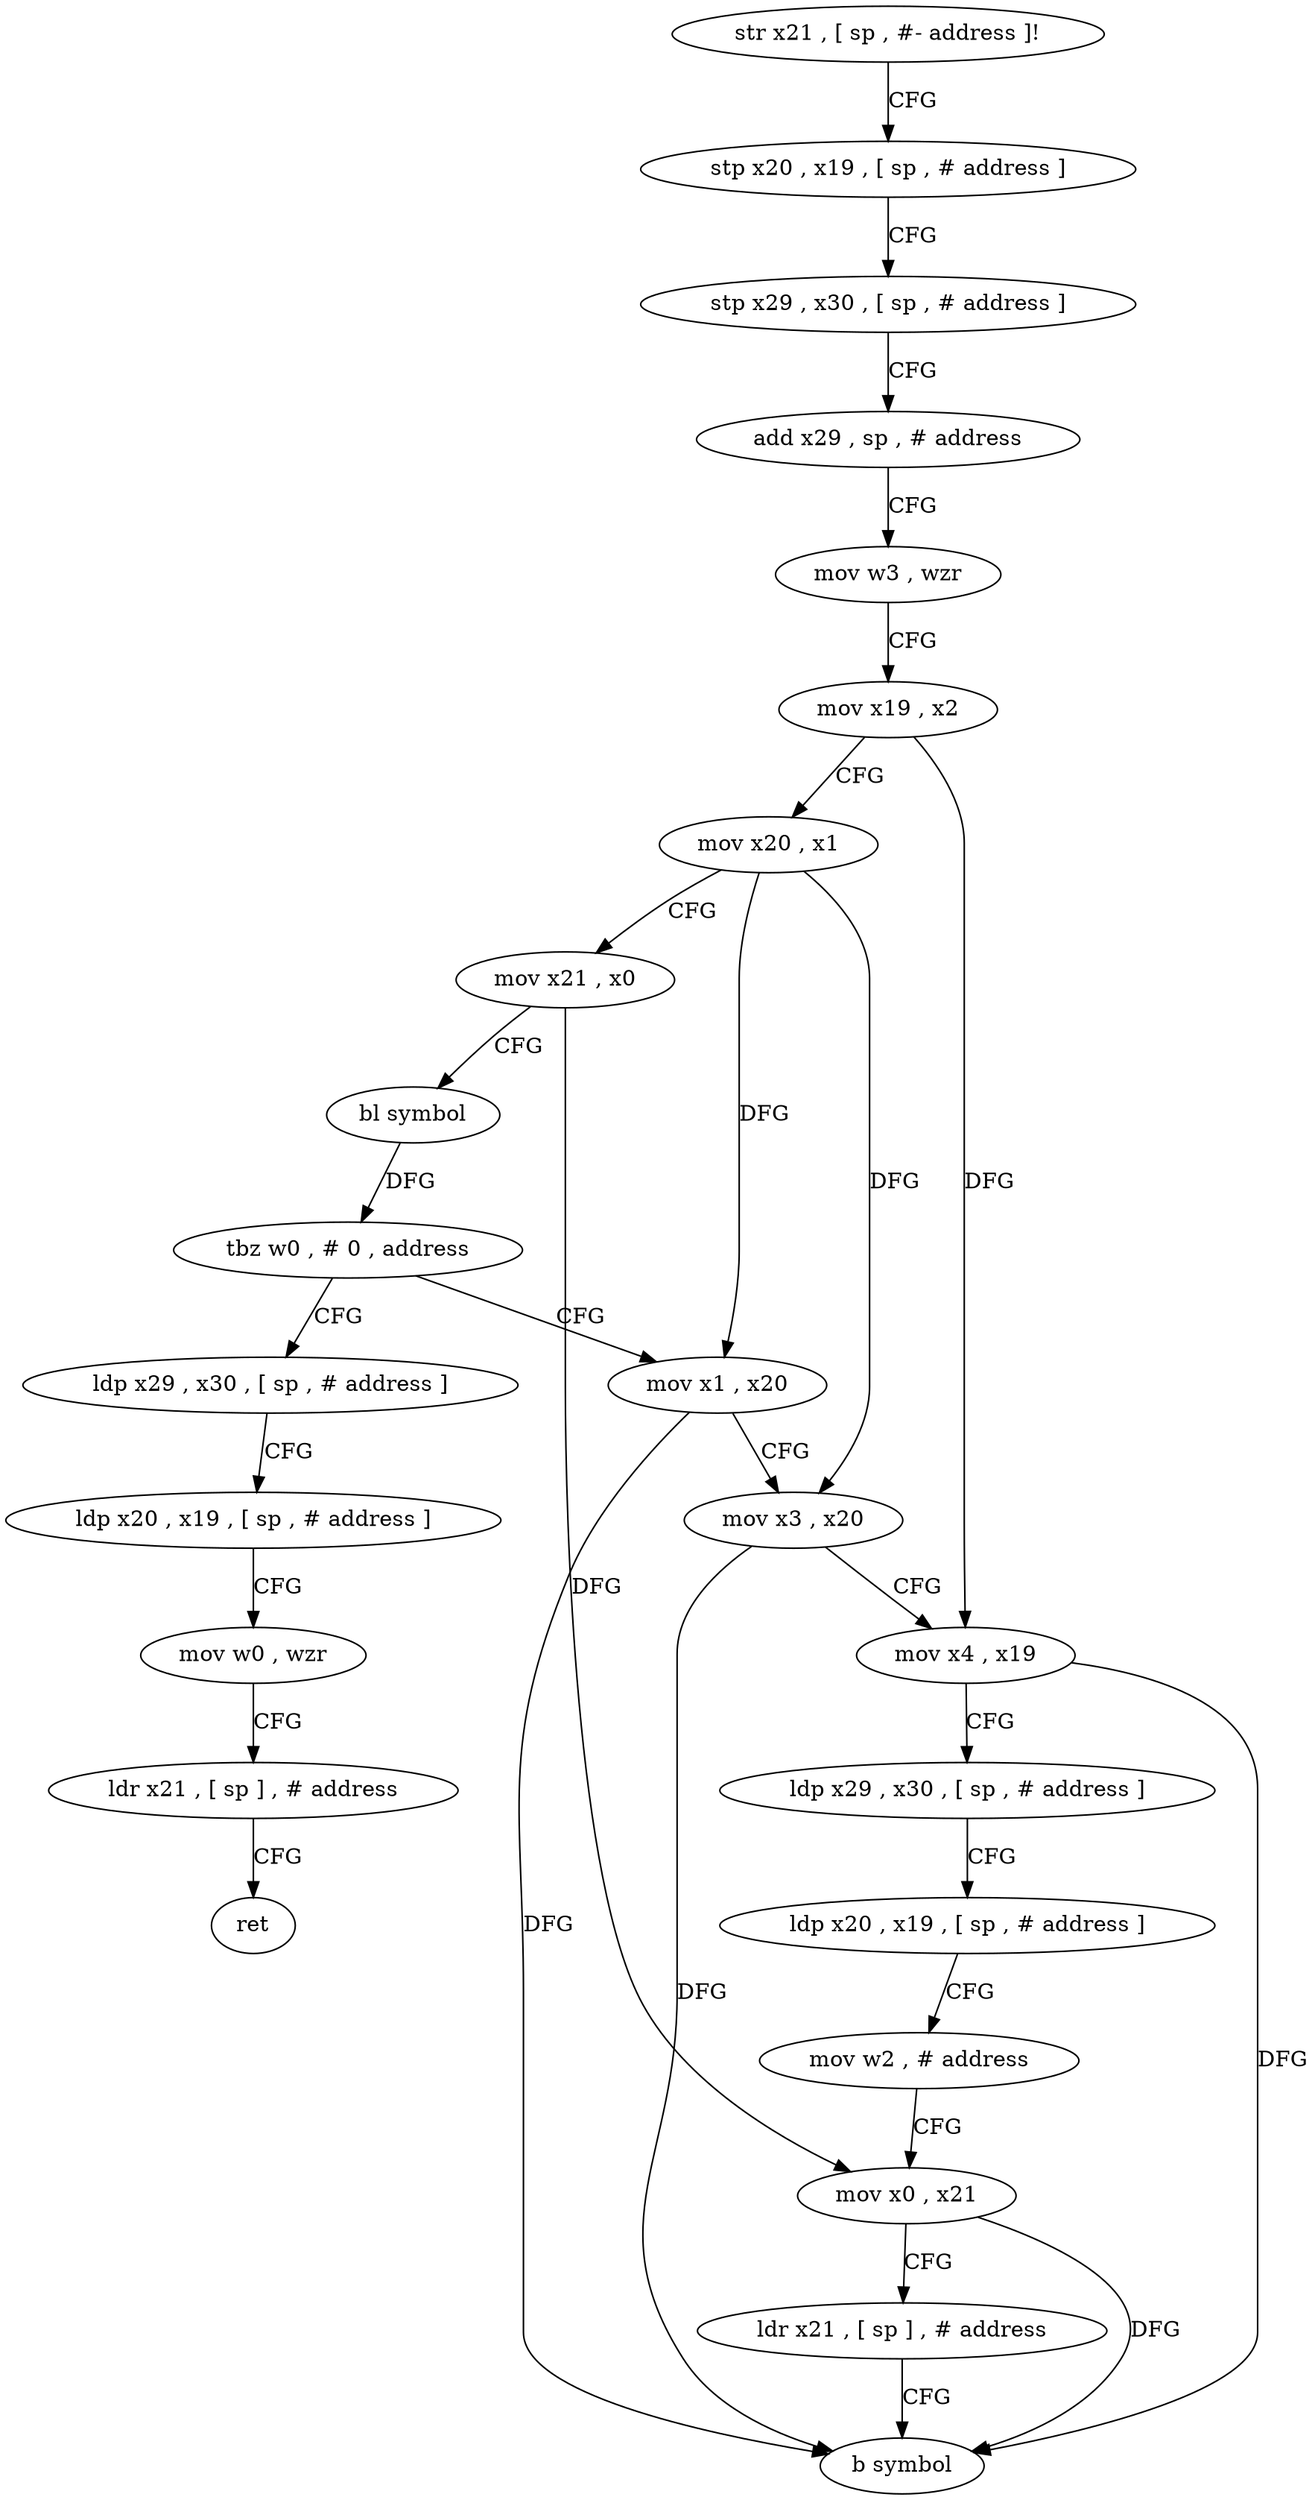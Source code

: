 digraph "func" {
"4209160" [label = "str x21 , [ sp , #- address ]!" ]
"4209164" [label = "stp x20 , x19 , [ sp , # address ]" ]
"4209168" [label = "stp x29 , x30 , [ sp , # address ]" ]
"4209172" [label = "add x29 , sp , # address" ]
"4209176" [label = "mov w3 , wzr" ]
"4209180" [label = "mov x19 , x2" ]
"4209184" [label = "mov x20 , x1" ]
"4209188" [label = "mov x21 , x0" ]
"4209192" [label = "bl symbol" ]
"4209196" [label = "tbz w0 , # 0 , address" ]
"4209236" [label = "ldp x29 , x30 , [ sp , # address ]" ]
"4209200" [label = "mov x1 , x20" ]
"4209240" [label = "ldp x20 , x19 , [ sp , # address ]" ]
"4209244" [label = "mov w0 , wzr" ]
"4209248" [label = "ldr x21 , [ sp ] , # address" ]
"4209252" [label = "ret" ]
"4209204" [label = "mov x3 , x20" ]
"4209208" [label = "mov x4 , x19" ]
"4209212" [label = "ldp x29 , x30 , [ sp , # address ]" ]
"4209216" [label = "ldp x20 , x19 , [ sp , # address ]" ]
"4209220" [label = "mov w2 , # address" ]
"4209224" [label = "mov x0 , x21" ]
"4209228" [label = "ldr x21 , [ sp ] , # address" ]
"4209232" [label = "b symbol" ]
"4209160" -> "4209164" [ label = "CFG" ]
"4209164" -> "4209168" [ label = "CFG" ]
"4209168" -> "4209172" [ label = "CFG" ]
"4209172" -> "4209176" [ label = "CFG" ]
"4209176" -> "4209180" [ label = "CFG" ]
"4209180" -> "4209184" [ label = "CFG" ]
"4209180" -> "4209208" [ label = "DFG" ]
"4209184" -> "4209188" [ label = "CFG" ]
"4209184" -> "4209200" [ label = "DFG" ]
"4209184" -> "4209204" [ label = "DFG" ]
"4209188" -> "4209192" [ label = "CFG" ]
"4209188" -> "4209224" [ label = "DFG" ]
"4209192" -> "4209196" [ label = "DFG" ]
"4209196" -> "4209236" [ label = "CFG" ]
"4209196" -> "4209200" [ label = "CFG" ]
"4209236" -> "4209240" [ label = "CFG" ]
"4209200" -> "4209204" [ label = "CFG" ]
"4209200" -> "4209232" [ label = "DFG" ]
"4209240" -> "4209244" [ label = "CFG" ]
"4209244" -> "4209248" [ label = "CFG" ]
"4209248" -> "4209252" [ label = "CFG" ]
"4209204" -> "4209208" [ label = "CFG" ]
"4209204" -> "4209232" [ label = "DFG" ]
"4209208" -> "4209212" [ label = "CFG" ]
"4209208" -> "4209232" [ label = "DFG" ]
"4209212" -> "4209216" [ label = "CFG" ]
"4209216" -> "4209220" [ label = "CFG" ]
"4209220" -> "4209224" [ label = "CFG" ]
"4209224" -> "4209228" [ label = "CFG" ]
"4209224" -> "4209232" [ label = "DFG" ]
"4209228" -> "4209232" [ label = "CFG" ]
}
